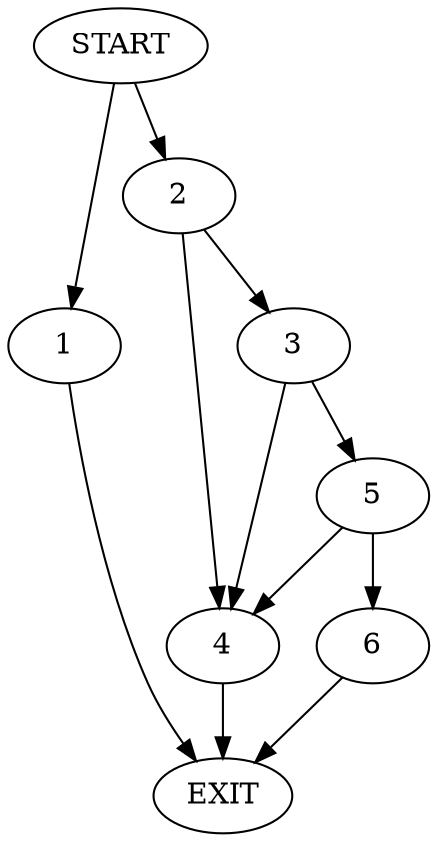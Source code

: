 digraph {
0 [label="START"]
7 [label="EXIT"]
0 -> 1
1 -> 7
0 -> 2
2 -> 3
2 -> 4
4 -> 7
3 -> 5
3 -> 4
5 -> 6
5 -> 4
6 -> 7
}
